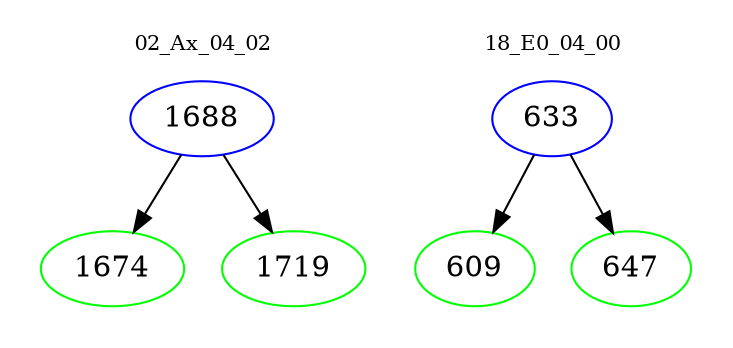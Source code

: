 digraph{
subgraph cluster_0 {
color = white
label = "02_Ax_04_02";
fontsize=10;
T0_1688 [label="1688", color="blue"]
T0_1688 -> T0_1674 [color="black"]
T0_1674 [label="1674", color="green"]
T0_1688 -> T0_1719 [color="black"]
T0_1719 [label="1719", color="green"]
}
subgraph cluster_1 {
color = white
label = "18_E0_04_00";
fontsize=10;
T1_633 [label="633", color="blue"]
T1_633 -> T1_609 [color="black"]
T1_609 [label="609", color="green"]
T1_633 -> T1_647 [color="black"]
T1_647 [label="647", color="green"]
}
}
